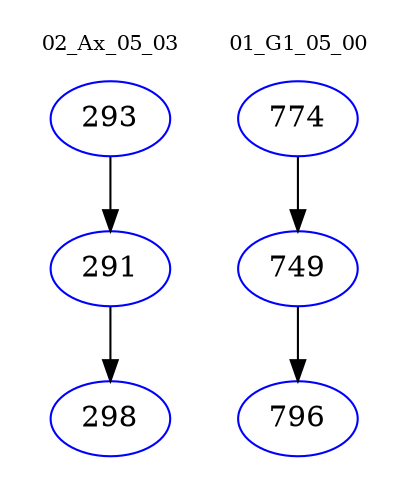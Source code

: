 digraph{
subgraph cluster_0 {
color = white
label = "02_Ax_05_03";
fontsize=10;
T0_293 [label="293", color="blue"]
T0_293 -> T0_291 [color="black"]
T0_291 [label="291", color="blue"]
T0_291 -> T0_298 [color="black"]
T0_298 [label="298", color="blue"]
}
subgraph cluster_1 {
color = white
label = "01_G1_05_00";
fontsize=10;
T1_774 [label="774", color="blue"]
T1_774 -> T1_749 [color="black"]
T1_749 [label="749", color="blue"]
T1_749 -> T1_796 [color="black"]
T1_796 [label="796", color="blue"]
}
}
